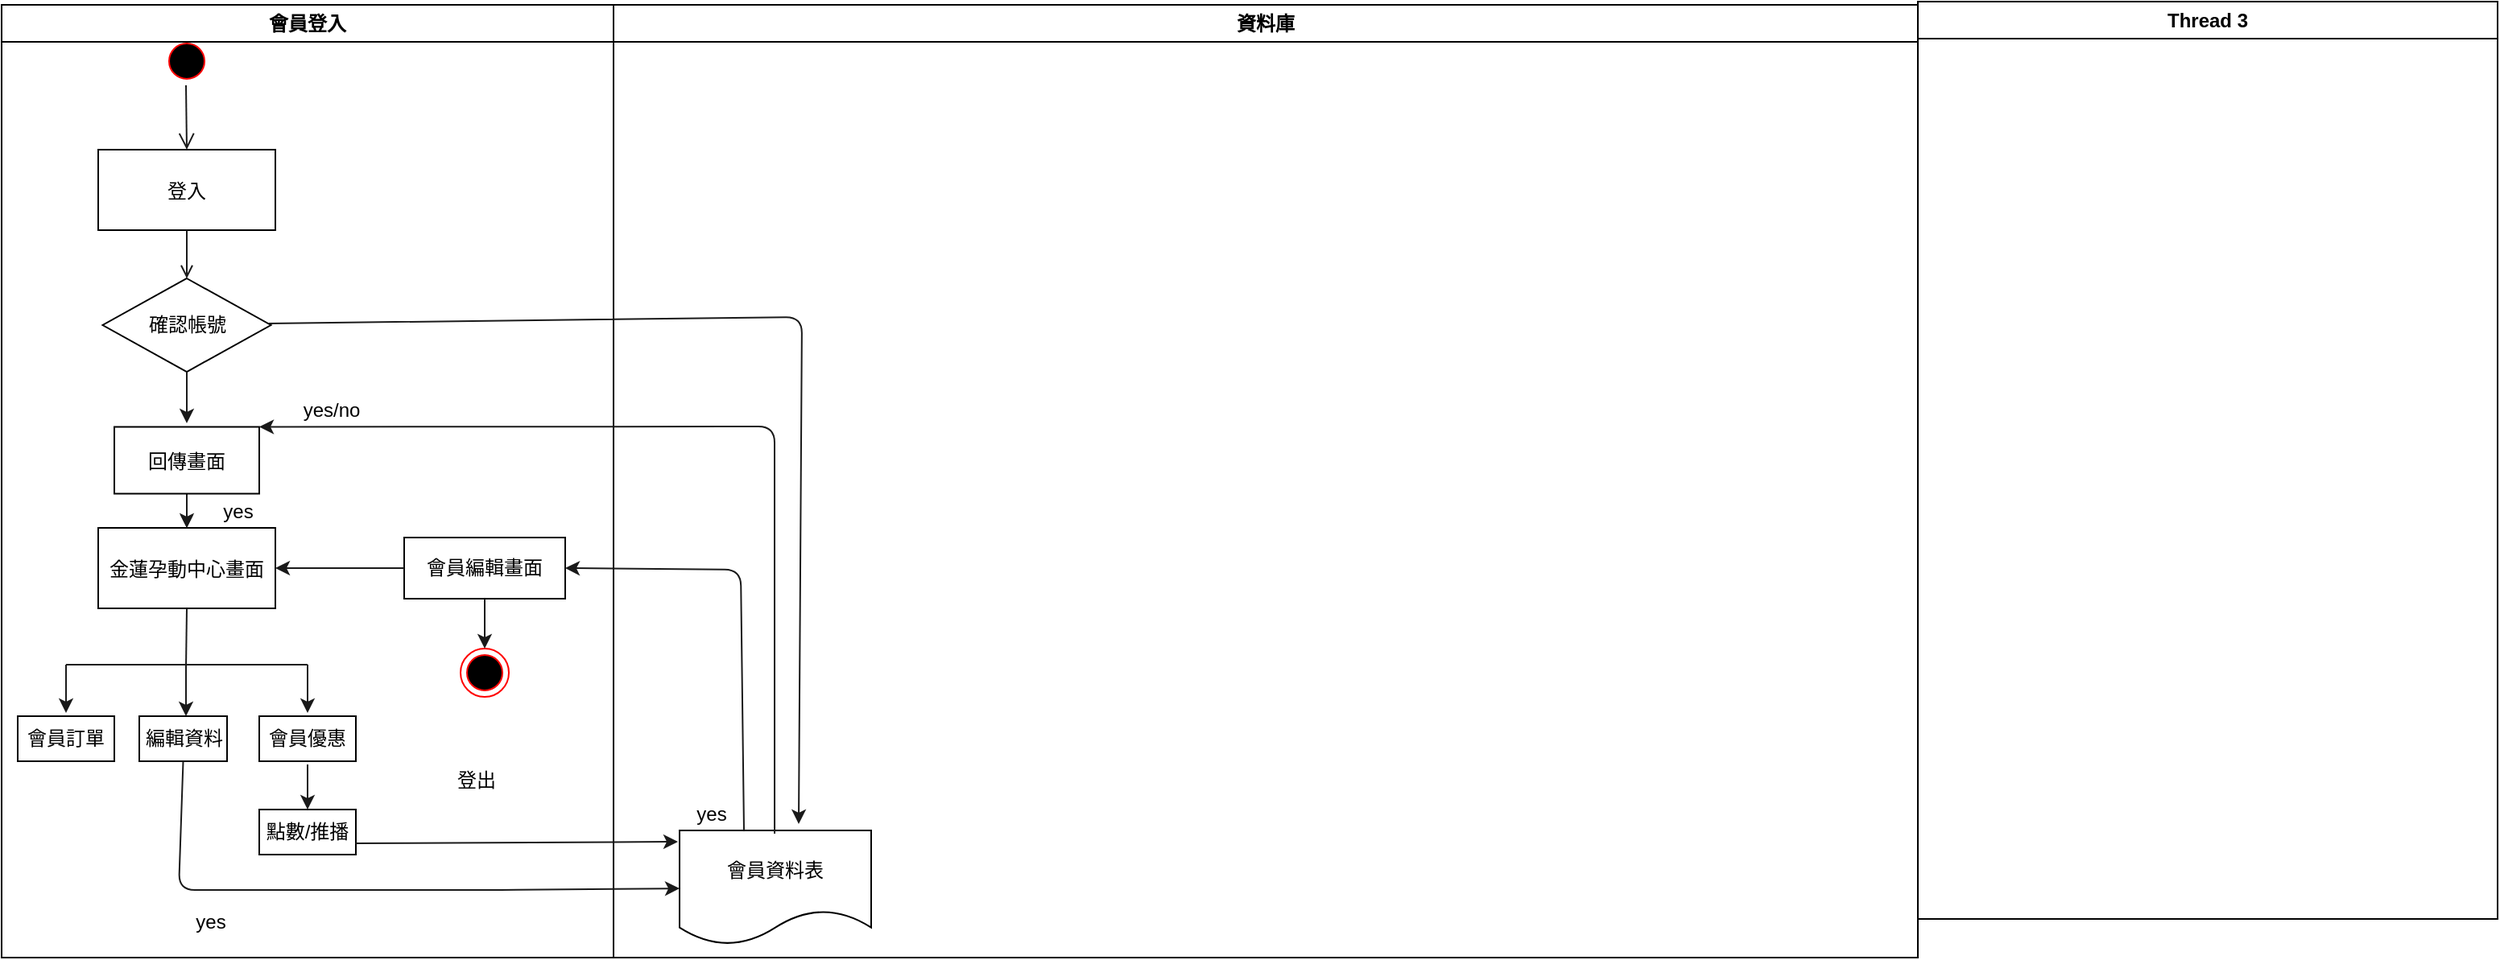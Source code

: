 <mxfile version="14.8.1" type="github">
  <diagram name="Page-1" id="e7e014a7-5840-1c2e-5031-d8a46d1fe8dd">
    <mxGraphModel dx="2183" dy="547" grid="1" gridSize="10" guides="1" tooltips="1" connect="1" arrows="1" fold="1" page="1" pageScale="1" pageWidth="1169" pageHeight="826" background="none" math="0" shadow="0">
      <root>
        <mxCell id="0" />
        <mxCell id="1" parent="0" />
        <mxCell id="2" value="會員登入" style="swimlane;whiteSpace=wrap" parent="1" vertex="1">
          <mxGeometry x="-380" y="130" width="380" height="592" as="geometry" />
        </mxCell>
        <mxCell id="5" value="" style="ellipse;shape=startState;fillColor=#000000;strokeColor=#ff0000;" parent="2" vertex="1">
          <mxGeometry x="100" y="20" width="30" height="30" as="geometry" />
        </mxCell>
        <mxCell id="7" value="登入" style="" parent="2" vertex="1">
          <mxGeometry x="60" y="90" width="110" height="50" as="geometry" />
        </mxCell>
        <mxCell id="9" value="" style="endArrow=open;endFill=1;rounded=0;strokeColor=#1A1A1A;" parent="2" source="7" edge="1">
          <mxGeometry relative="1" as="geometry">
            <mxPoint x="115" y="170" as="targetPoint" />
          </mxGeometry>
        </mxCell>
        <mxCell id="10" value="金蓮孕動中心畫面" style="" parent="2" vertex="1">
          <mxGeometry x="60" y="325" width="110" height="50" as="geometry" />
        </mxCell>
        <mxCell id="11" value="" style="endArrow=open;endFill=1;rounded=0;strokeColor=#1A1A1A;" parent="2" target="10" edge="1">
          <mxGeometry relative="1" as="geometry">
            <mxPoint x="115" y="290" as="sourcePoint" />
          </mxGeometry>
        </mxCell>
        <mxCell id="X4LJdxjyQ_kIWBrUNi4x-41" value="確認帳號" style="rhombus;whiteSpace=wrap;html=1;" vertex="1" parent="2">
          <mxGeometry x="62.75" y="170" width="104.5" height="58" as="geometry" />
        </mxCell>
        <mxCell id="X4LJdxjyQ_kIWBrUNi4x-138" value="" style="edgeStyle=orthogonalEdgeStyle;rounded=0;orthogonalLoop=1;jettySize=auto;html=1;strokeColor=#1A1A1A;" edge="1" parent="2" source="16" target="10">
          <mxGeometry relative="1" as="geometry" />
        </mxCell>
        <mxCell id="16" value="回傳畫面" style="" parent="2" vertex="1">
          <mxGeometry x="70" y="262.25" width="90" height="41.5" as="geometry" />
        </mxCell>
        <mxCell id="X4LJdxjyQ_kIWBrUNi4x-54" value="yes" style="text;html=1;strokeColor=none;fillColor=none;align=center;verticalAlign=middle;whiteSpace=wrap;rounded=0;" vertex="1" parent="2">
          <mxGeometry x="127.25" y="305" width="40" height="20" as="geometry" />
        </mxCell>
        <mxCell id="X4LJdxjyQ_kIWBrUNi4x-56" value="" style="edgeStyle=elbowEdgeStyle;elbow=horizontal;verticalAlign=bottom;endArrow=open;endSize=8;endFill=1;rounded=0;strokeColor=#1A1A1A;" edge="1" parent="2">
          <mxGeometry x="105" y="-108" as="geometry">
            <mxPoint x="115" y="90" as="targetPoint" />
            <mxPoint x="114.5" y="50" as="sourcePoint" />
          </mxGeometry>
        </mxCell>
        <mxCell id="X4LJdxjyQ_kIWBrUNi4x-71" value="" style="endArrow=none;html=1;strokeColor=#1A1A1A;entryX=0.5;entryY=1;entryDx=0;entryDy=0;" edge="1" parent="2" target="10">
          <mxGeometry width="50" height="50" relative="1" as="geometry">
            <mxPoint x="114.5" y="412" as="sourcePoint" />
            <mxPoint x="115" y="382" as="targetPoint" />
          </mxGeometry>
        </mxCell>
        <mxCell id="X4LJdxjyQ_kIWBrUNi4x-78" value="" style="endArrow=classic;html=1;strokeColor=#1A1A1A;" edge="1" parent="2">
          <mxGeometry width="50" height="50" relative="1" as="geometry">
            <mxPoint x="114.5" y="412" as="sourcePoint" />
            <mxPoint x="114.5" y="442" as="targetPoint" />
          </mxGeometry>
        </mxCell>
        <mxCell id="X4LJdxjyQ_kIWBrUNi4x-82" value="會員優惠" style="rounded=0;whiteSpace=wrap;html=1;" vertex="1" parent="2">
          <mxGeometry x="160" y="442" width="60" height="28" as="geometry" />
        </mxCell>
        <mxCell id="X4LJdxjyQ_kIWBrUNi4x-81" value="編輯資料" style="rounded=0;whiteSpace=wrap;html=1;" vertex="1" parent="2">
          <mxGeometry x="85.5" y="442" width="54.5" height="28" as="geometry" />
        </mxCell>
        <mxCell id="X4LJdxjyQ_kIWBrUNi4x-80" value="會員訂單" style="rounded=0;whiteSpace=wrap;html=1;" vertex="1" parent="2">
          <mxGeometry x="10" y="442" width="60" height="28" as="geometry" />
        </mxCell>
        <mxCell id="X4LJdxjyQ_kIWBrUNi4x-104" value="點數/推播" style="rounded=0;whiteSpace=wrap;html=1;" vertex="1" parent="2">
          <mxGeometry x="160" y="500" width="60" height="28" as="geometry" />
        </mxCell>
        <mxCell id="X4LJdxjyQ_kIWBrUNi4x-107" value="" style="endArrow=classic;html=1;strokeColor=#1A1A1A;entryX=0.5;entryY=0;entryDx=0;entryDy=0;" edge="1" parent="2" target="X4LJdxjyQ_kIWBrUNi4x-104">
          <mxGeometry width="50" height="50" relative="1" as="geometry">
            <mxPoint x="190" y="472" as="sourcePoint" />
            <mxPoint x="270" y="482" as="targetPoint" />
          </mxGeometry>
        </mxCell>
        <mxCell id="X4LJdxjyQ_kIWBrUNi4x-124" value="會員編輯畫面" style="rounded=0;whiteSpace=wrap;html=1;" vertex="1" parent="2">
          <mxGeometry x="250" y="331" width="100" height="38" as="geometry" />
        </mxCell>
        <mxCell id="X4LJdxjyQ_kIWBrUNi4x-128" value="" style="endArrow=classic;html=1;strokeColor=#1A1A1A;entryX=1;entryY=0.5;entryDx=0;entryDy=0;exitX=0;exitY=0.5;exitDx=0;exitDy=0;" edge="1" parent="2" source="X4LJdxjyQ_kIWBrUNi4x-124" target="10">
          <mxGeometry width="50" height="50" relative="1" as="geometry">
            <mxPoint x="320" y="442" as="sourcePoint" />
            <mxPoint x="290" y="442" as="targetPoint" />
          </mxGeometry>
        </mxCell>
        <mxCell id="X4LJdxjyQ_kIWBrUNi4x-131" value="" style="ellipse;shape=endState;fillColor=#000000;strokeColor=#ff0000" vertex="1" parent="2">
          <mxGeometry x="285" y="400" width="30" height="30" as="geometry" />
        </mxCell>
        <mxCell id="X4LJdxjyQ_kIWBrUNi4x-132" value="" style="endArrow=classic;html=1;strokeColor=#1A1A1A;exitX=0.5;exitY=1;exitDx=0;exitDy=0;entryX=0.5;entryY=0;entryDx=0;entryDy=0;" edge="1" parent="2" source="X4LJdxjyQ_kIWBrUNi4x-124" target="X4LJdxjyQ_kIWBrUNi4x-131">
          <mxGeometry width="50" height="50" relative="1" as="geometry">
            <mxPoint x="320" y="442" as="sourcePoint" />
            <mxPoint x="370" y="392" as="targetPoint" />
          </mxGeometry>
        </mxCell>
        <mxCell id="X4LJdxjyQ_kIWBrUNi4x-133" value="登出" style="text;html=1;strokeColor=none;fillColor=none;align=center;verticalAlign=middle;whiteSpace=wrap;rounded=0;" vertex="1" parent="2">
          <mxGeometry x="275" y="472" width="40" height="20" as="geometry" />
        </mxCell>
        <mxCell id="X4LJdxjyQ_kIWBrUNi4x-145" value="yes/no" style="text;html=1;strokeColor=none;fillColor=none;align=center;verticalAlign=middle;whiteSpace=wrap;rounded=0;" vertex="1" parent="2">
          <mxGeometry x="180" y="242.25" width="50" height="20" as="geometry" />
        </mxCell>
        <mxCell id="3" value="資料庫" style="swimlane;whiteSpace=wrap" parent="1" vertex="1">
          <mxGeometry y="130" width="810" height="592" as="geometry" />
        </mxCell>
        <mxCell id="X4LJdxjyQ_kIWBrUNi4x-120" value="會員資料表" style="shape=document;whiteSpace=wrap;html=1;boundedLbl=1;" vertex="1" parent="3">
          <mxGeometry x="41" y="513" width="119" height="71" as="geometry" />
        </mxCell>
        <mxCell id="X4LJdxjyQ_kIWBrUNi4x-130" value="yes" style="text;html=1;strokeColor=none;fillColor=none;align=center;verticalAlign=middle;whiteSpace=wrap;rounded=0;" vertex="1" parent="3">
          <mxGeometry x="41" y="493" width="40" height="20" as="geometry" />
        </mxCell>
        <mxCell id="4" value="Thread 3" style="swimlane;whiteSpace=wrap" parent="1" vertex="1">
          <mxGeometry x="810" y="128" width="360" height="570" as="geometry" />
        </mxCell>
        <mxCell id="X4LJdxjyQ_kIWBrUNi4x-121" value="" style="endArrow=classic;html=1;strokeColor=#1A1A1A;exitX=0.5;exitY=1;exitDx=0;exitDy=0;" edge="1" parent="1" source="X4LJdxjyQ_kIWBrUNi4x-81" target="X4LJdxjyQ_kIWBrUNi4x-120">
          <mxGeometry width="50" height="50" relative="1" as="geometry">
            <mxPoint x="-280" y="680" as="sourcePoint" />
            <mxPoint x="10" y="675" as="targetPoint" />
            <Array as="points">
              <mxPoint x="-270" y="680" />
              <mxPoint x="-70" y="680" />
            </Array>
          </mxGeometry>
        </mxCell>
        <mxCell id="X4LJdxjyQ_kIWBrUNi4x-123" value="yes" style="text;html=1;strokeColor=none;fillColor=none;align=center;verticalAlign=middle;whiteSpace=wrap;rounded=0;" vertex="1" parent="1">
          <mxGeometry x="-270" y="690" width="40" height="20" as="geometry" />
        </mxCell>
        <mxCell id="X4LJdxjyQ_kIWBrUNi4x-125" value="" style="group" vertex="1" connectable="0" parent="1">
          <mxGeometry x="-340" y="540" width="150" height="30" as="geometry" />
        </mxCell>
        <mxCell id="X4LJdxjyQ_kIWBrUNi4x-70" value="" style="endArrow=none;html=1;strokeColor=#1A1A1A;" edge="1" parent="X4LJdxjyQ_kIWBrUNi4x-125">
          <mxGeometry width="50" height="50" relative="1" as="geometry">
            <mxPoint as="sourcePoint" />
            <mxPoint x="150" as="targetPoint" />
          </mxGeometry>
        </mxCell>
        <mxCell id="X4LJdxjyQ_kIWBrUNi4x-76" value="" style="endArrow=classic;html=1;strokeColor=#1A1A1A;" edge="1" parent="X4LJdxjyQ_kIWBrUNi4x-125">
          <mxGeometry width="50" height="50" relative="1" as="geometry">
            <mxPoint x="150" as="sourcePoint" />
            <mxPoint x="150" y="30" as="targetPoint" />
          </mxGeometry>
        </mxCell>
        <mxCell id="X4LJdxjyQ_kIWBrUNi4x-79" value="" style="endArrow=classic;html=1;strokeColor=#1A1A1A;" edge="1" parent="X4LJdxjyQ_kIWBrUNi4x-125">
          <mxGeometry width="50" height="50" relative="1" as="geometry">
            <mxPoint as="sourcePoint" />
            <mxPoint y="30" as="targetPoint" />
          </mxGeometry>
        </mxCell>
        <mxCell id="X4LJdxjyQ_kIWBrUNi4x-127" value="" style="endArrow=classic;html=1;strokeColor=#1A1A1A;entryX=1;entryY=0.5;entryDx=0;entryDy=0;exitX=1;exitY=1;exitDx=0;exitDy=0;" edge="1" parent="1" source="X4LJdxjyQ_kIWBrUNi4x-130" target="X4LJdxjyQ_kIWBrUNi4x-124">
          <mxGeometry width="50" height="50" relative="1" as="geometry">
            <mxPoint x="80" y="630" as="sourcePoint" />
            <mxPoint x="160" y="530" as="targetPoint" />
            <Array as="points">
              <mxPoint x="79" y="481" />
            </Array>
          </mxGeometry>
        </mxCell>
        <mxCell id="X4LJdxjyQ_kIWBrUNi4x-135" value="" style="endArrow=classic;html=1;strokeColor=#1A1A1A;exitX=1;exitY=0.75;exitDx=0;exitDy=0;" edge="1" parent="1" source="X4LJdxjyQ_kIWBrUNi4x-104">
          <mxGeometry width="50" height="50" relative="1" as="geometry">
            <mxPoint x="-160" y="640" as="sourcePoint" />
            <mxPoint x="40" y="650" as="targetPoint" />
          </mxGeometry>
        </mxCell>
        <mxCell id="X4LJdxjyQ_kIWBrUNi4x-136" value="" style="endArrow=classic;html=1;strokeColor=#1A1A1A;" edge="1" parent="1">
          <mxGeometry width="50" height="50" relative="1" as="geometry">
            <mxPoint x="-214" y="328" as="sourcePoint" />
            <mxPoint x="115" y="639" as="targetPoint" />
            <Array as="points">
              <mxPoint x="-214" y="328" />
              <mxPoint x="117" y="324" />
            </Array>
          </mxGeometry>
        </mxCell>
        <mxCell id="X4LJdxjyQ_kIWBrUNi4x-143" value="" style="endArrow=classic;html=1;strokeColor=#1A1A1A;exitX=0.5;exitY=1;exitDx=0;exitDy=0;" edge="1" parent="1" source="X4LJdxjyQ_kIWBrUNi4x-41">
          <mxGeometry width="50" height="50" relative="1" as="geometry">
            <mxPoint x="-60" y="270" as="sourcePoint" />
            <mxPoint x="-265" y="390" as="targetPoint" />
          </mxGeometry>
        </mxCell>
        <mxCell id="X4LJdxjyQ_kIWBrUNi4x-144" value="" style="endArrow=classic;html=1;strokeColor=#1A1A1A;entryX=1;entryY=0;entryDx=0;entryDy=0;exitX=0.496;exitY=0.028;exitDx=0;exitDy=0;exitPerimeter=0;" edge="1" parent="1" source="X4LJdxjyQ_kIWBrUNi4x-120" target="16">
          <mxGeometry width="50" height="50" relative="1" as="geometry">
            <mxPoint x="160" y="640" as="sourcePoint" />
            <mxPoint x="-210" y="330" as="targetPoint" />
            <Array as="points">
              <mxPoint x="100" y="392" />
              <mxPoint x="80" y="392" />
            </Array>
          </mxGeometry>
        </mxCell>
      </root>
    </mxGraphModel>
  </diagram>
</mxfile>
